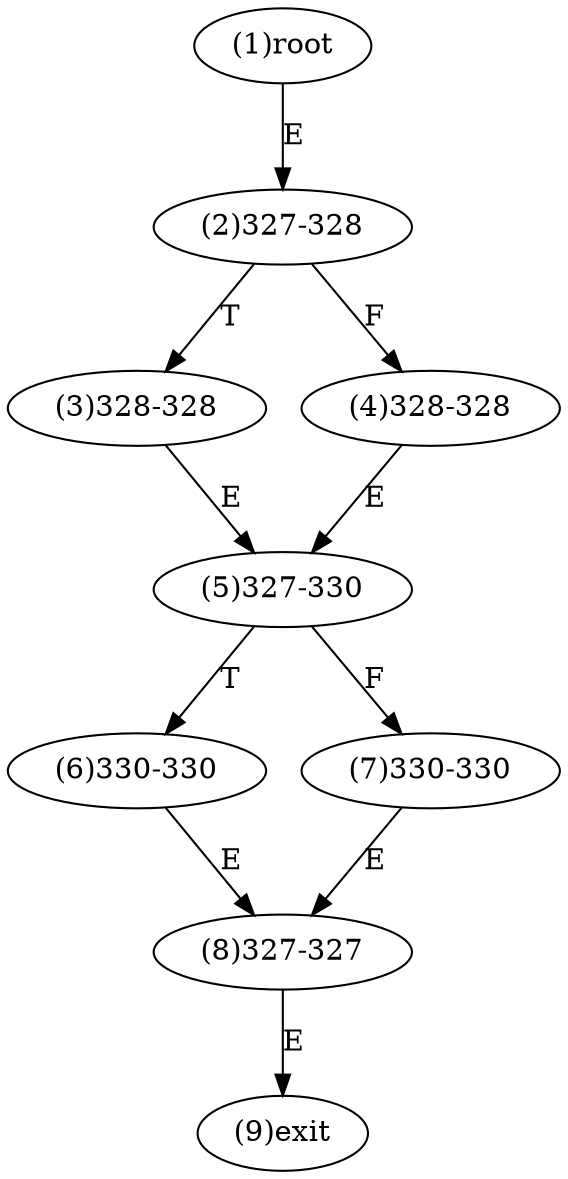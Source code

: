 digraph "" { 
1[ label="(1)root"];
2[ label="(2)327-328"];
3[ label="(3)328-328"];
4[ label="(4)328-328"];
5[ label="(5)327-330"];
6[ label="(6)330-330"];
7[ label="(7)330-330"];
8[ label="(8)327-327"];
9[ label="(9)exit"];
1->2[ label="E"];
2->4[ label="F"];
2->3[ label="T"];
3->5[ label="E"];
4->5[ label="E"];
5->7[ label="F"];
5->6[ label="T"];
6->8[ label="E"];
7->8[ label="E"];
8->9[ label="E"];
}